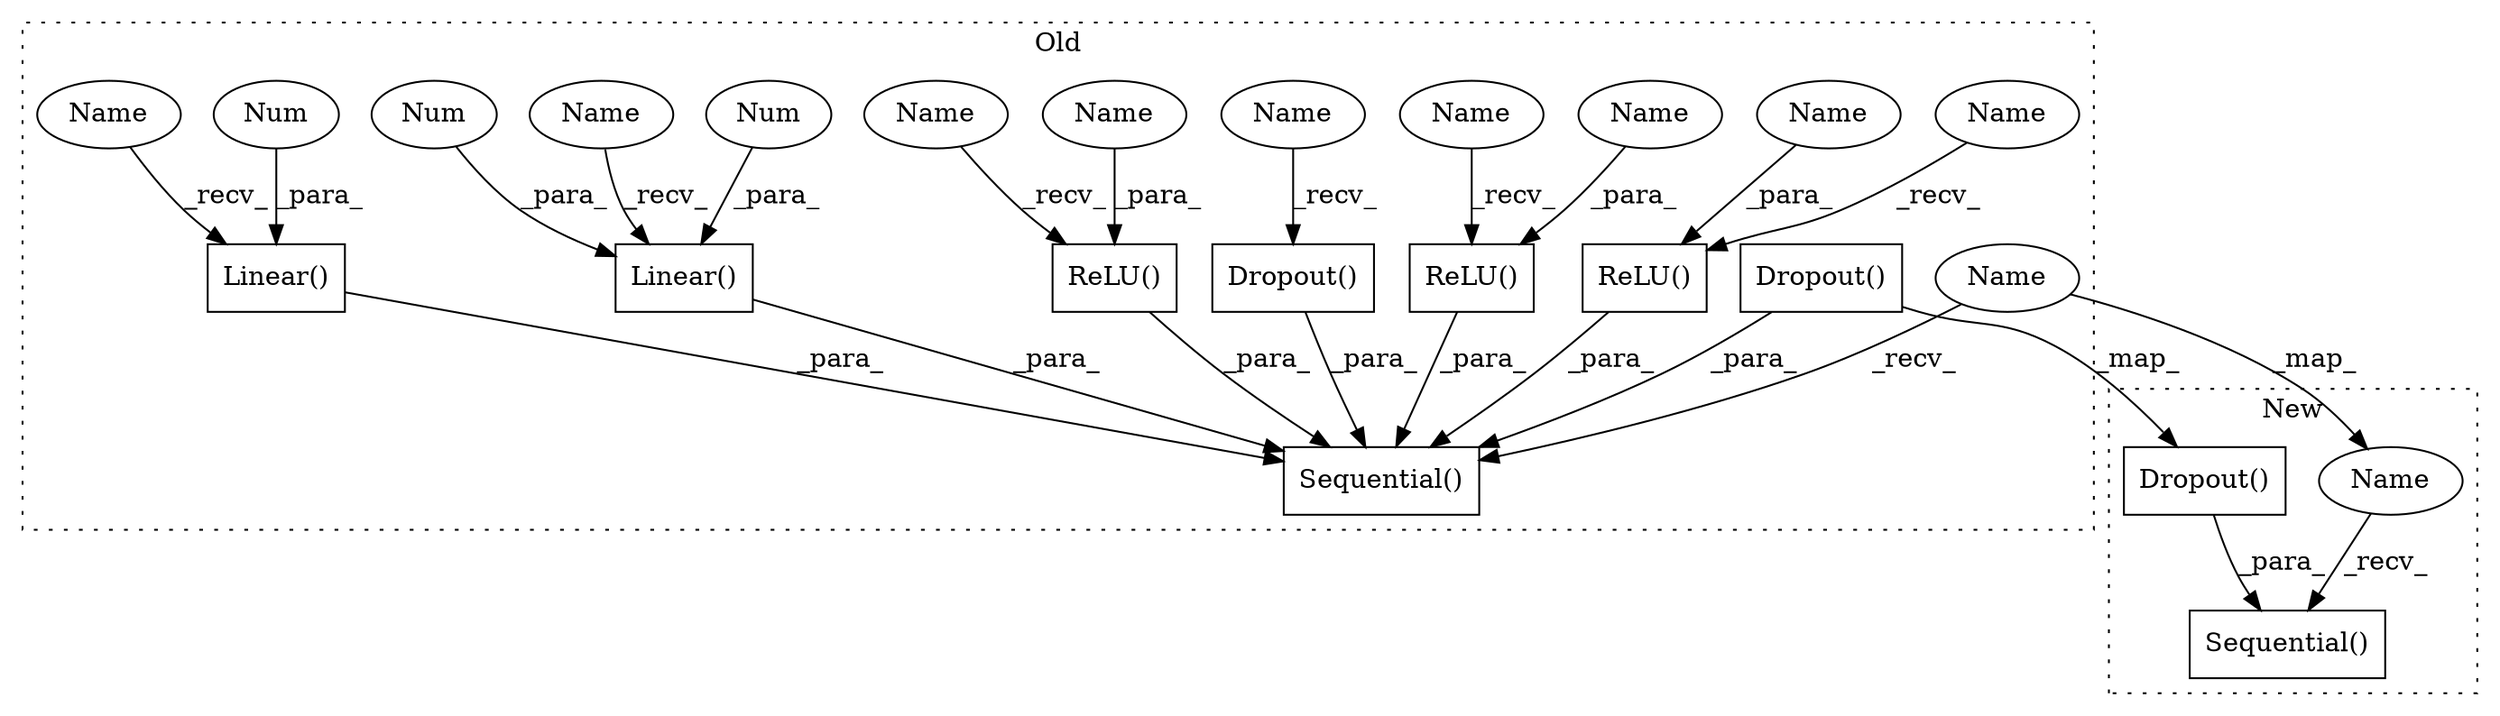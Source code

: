 digraph G {
subgraph cluster0 {
1 [label="ReLU()" a="75" s="1202,1214" l="8,1" shape="box"];
3 [label="Sequential()" a="75" s="1007,1318" l="27,11" shape="box"];
4 [label="ReLU()" a="75" s="1116,1128" l="8,1" shape="box"];
6 [label="Dropout()" a="75" s="1034" l="12" shape="box"];
7 [label="ReLU()" a="75" s="1261,1273" l="8,1" shape="box"];
8 [label="Dropout()" a="75" s="1143" l="12" shape="box"];
9 [label="Linear()" a="75" s="1229,1246" l="10,1" shape="box"];
10 [label="Num" a="76" s="1239" l="3" shape="ellipse"];
11 [label="Num" a="76" s="1244" l="2" shape="ellipse"];
12 [label="Linear()" a="75" s="1169,1187" l="10,1" shape="box"];
13 [label="Num" a="76" s="1184" l="3" shape="ellipse"];
15 [label="Name" a="87" s="1007" l="2" shape="ellipse"];
16 [label="Name" a="87" s="1229" l="2" shape="ellipse"];
17 [label="Name" a="87" s="1261" l="2" shape="ellipse"];
18 [label="Name" a="87" s="1116" l="2" shape="ellipse"];
19 [label="Name" a="87" s="1169" l="2" shape="ellipse"];
20 [label="Name" a="87" s="1202" l="2" shape="ellipse"];
21 [label="Name" a="87" s="1143" l="2" shape="ellipse"];
22 [label="Name" a="87" s="1269" l="4" shape="ellipse"];
23 [label="Name" a="87" s="1210" l="4" shape="ellipse"];
24 [label="Name" a="87" s="1124" l="4" shape="ellipse"];
label = "Old";
style="dotted";
}
subgraph cluster1 {
2 [label="Sequential()" a="75" s="1672,1744" l="27,299" shape="box"];
5 [label="Dropout()" a="75" s="1699" l="12" shape="box"];
14 [label="Name" a="87" s="1672" l="2" shape="ellipse"];
label = "New";
style="dotted";
}
1 -> 3 [label="_para_"];
4 -> 3 [label="_para_"];
5 -> 2 [label="_para_"];
6 -> 5 [label="_map_"];
6 -> 3 [label="_para_"];
7 -> 3 [label="_para_"];
8 -> 3 [label="_para_"];
9 -> 3 [label="_para_"];
10 -> 9 [label="_para_"];
11 -> 9 [label="_para_"];
12 -> 3 [label="_para_"];
13 -> 12 [label="_para_"];
14 -> 2 [label="_recv_"];
15 -> 3 [label="_recv_"];
15 -> 14 [label="_map_"];
16 -> 9 [label="_recv_"];
17 -> 7 [label="_recv_"];
18 -> 4 [label="_recv_"];
19 -> 12 [label="_recv_"];
20 -> 1 [label="_recv_"];
21 -> 8 [label="_recv_"];
22 -> 7 [label="_para_"];
23 -> 1 [label="_para_"];
24 -> 4 [label="_para_"];
}